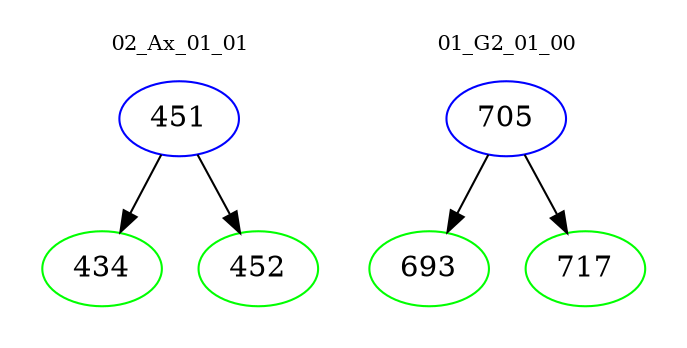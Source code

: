 digraph{
subgraph cluster_0 {
color = white
label = "02_Ax_01_01";
fontsize=10;
T0_451 [label="451", color="blue"]
T0_451 -> T0_434 [color="black"]
T0_434 [label="434", color="green"]
T0_451 -> T0_452 [color="black"]
T0_452 [label="452", color="green"]
}
subgraph cluster_1 {
color = white
label = "01_G2_01_00";
fontsize=10;
T1_705 [label="705", color="blue"]
T1_705 -> T1_693 [color="black"]
T1_693 [label="693", color="green"]
T1_705 -> T1_717 [color="black"]
T1_717 [label="717", color="green"]
}
}
